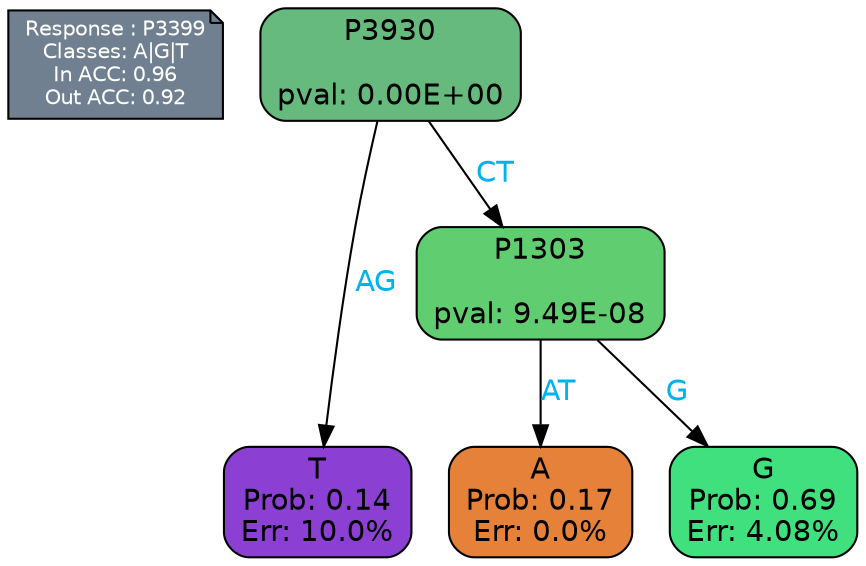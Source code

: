 digraph Tree {
node [shape=box, style="filled, rounded", color="black", fontname=helvetica] ;
graph [ranksep=equally, splines=polylines, bgcolor=transparent, dpi=600] ;
edge [fontname=helvetica] ;
LEGEND [label="Response : P3399
Classes: A|G|T
In ACC: 0.96
Out ACC: 0.92
",shape=note,align=left,style=filled,fillcolor="slategray",fontcolor="white",fontsize=10];1 [label="P3930

pval: 0.00E+00", fillcolor="#66ba7e"] ;
2 [label="T
Prob: 0.14
Err: 10.0%", fillcolor="#8b40d3"] ;
3 [label="P1303

pval: 9.49E-08", fillcolor="#60ce70"] ;
4 [label="A
Prob: 0.17
Err: 0.0%", fillcolor="#e58139"] ;
5 [label="G
Prob: 0.69
Err: 4.08%", fillcolor="#40e07e"] ;
1 -> 2 [label="AG",fontcolor=deepskyblue2] ;
1 -> 3 [label="CT",fontcolor=deepskyblue2] ;
3 -> 4 [label="AT",fontcolor=deepskyblue2] ;
3 -> 5 [label="G",fontcolor=deepskyblue2] ;
{rank = same; 2;4;5;}{rank = same; LEGEND;1;}}